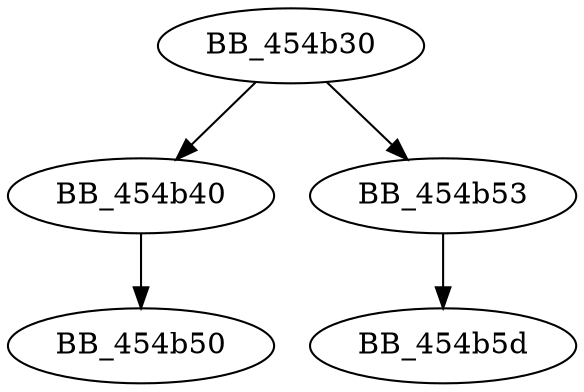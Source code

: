 DiGraph sub_454B30{
BB_454b30->BB_454b40
BB_454b30->BB_454b53
BB_454b40->BB_454b50
BB_454b53->BB_454b5d
}
